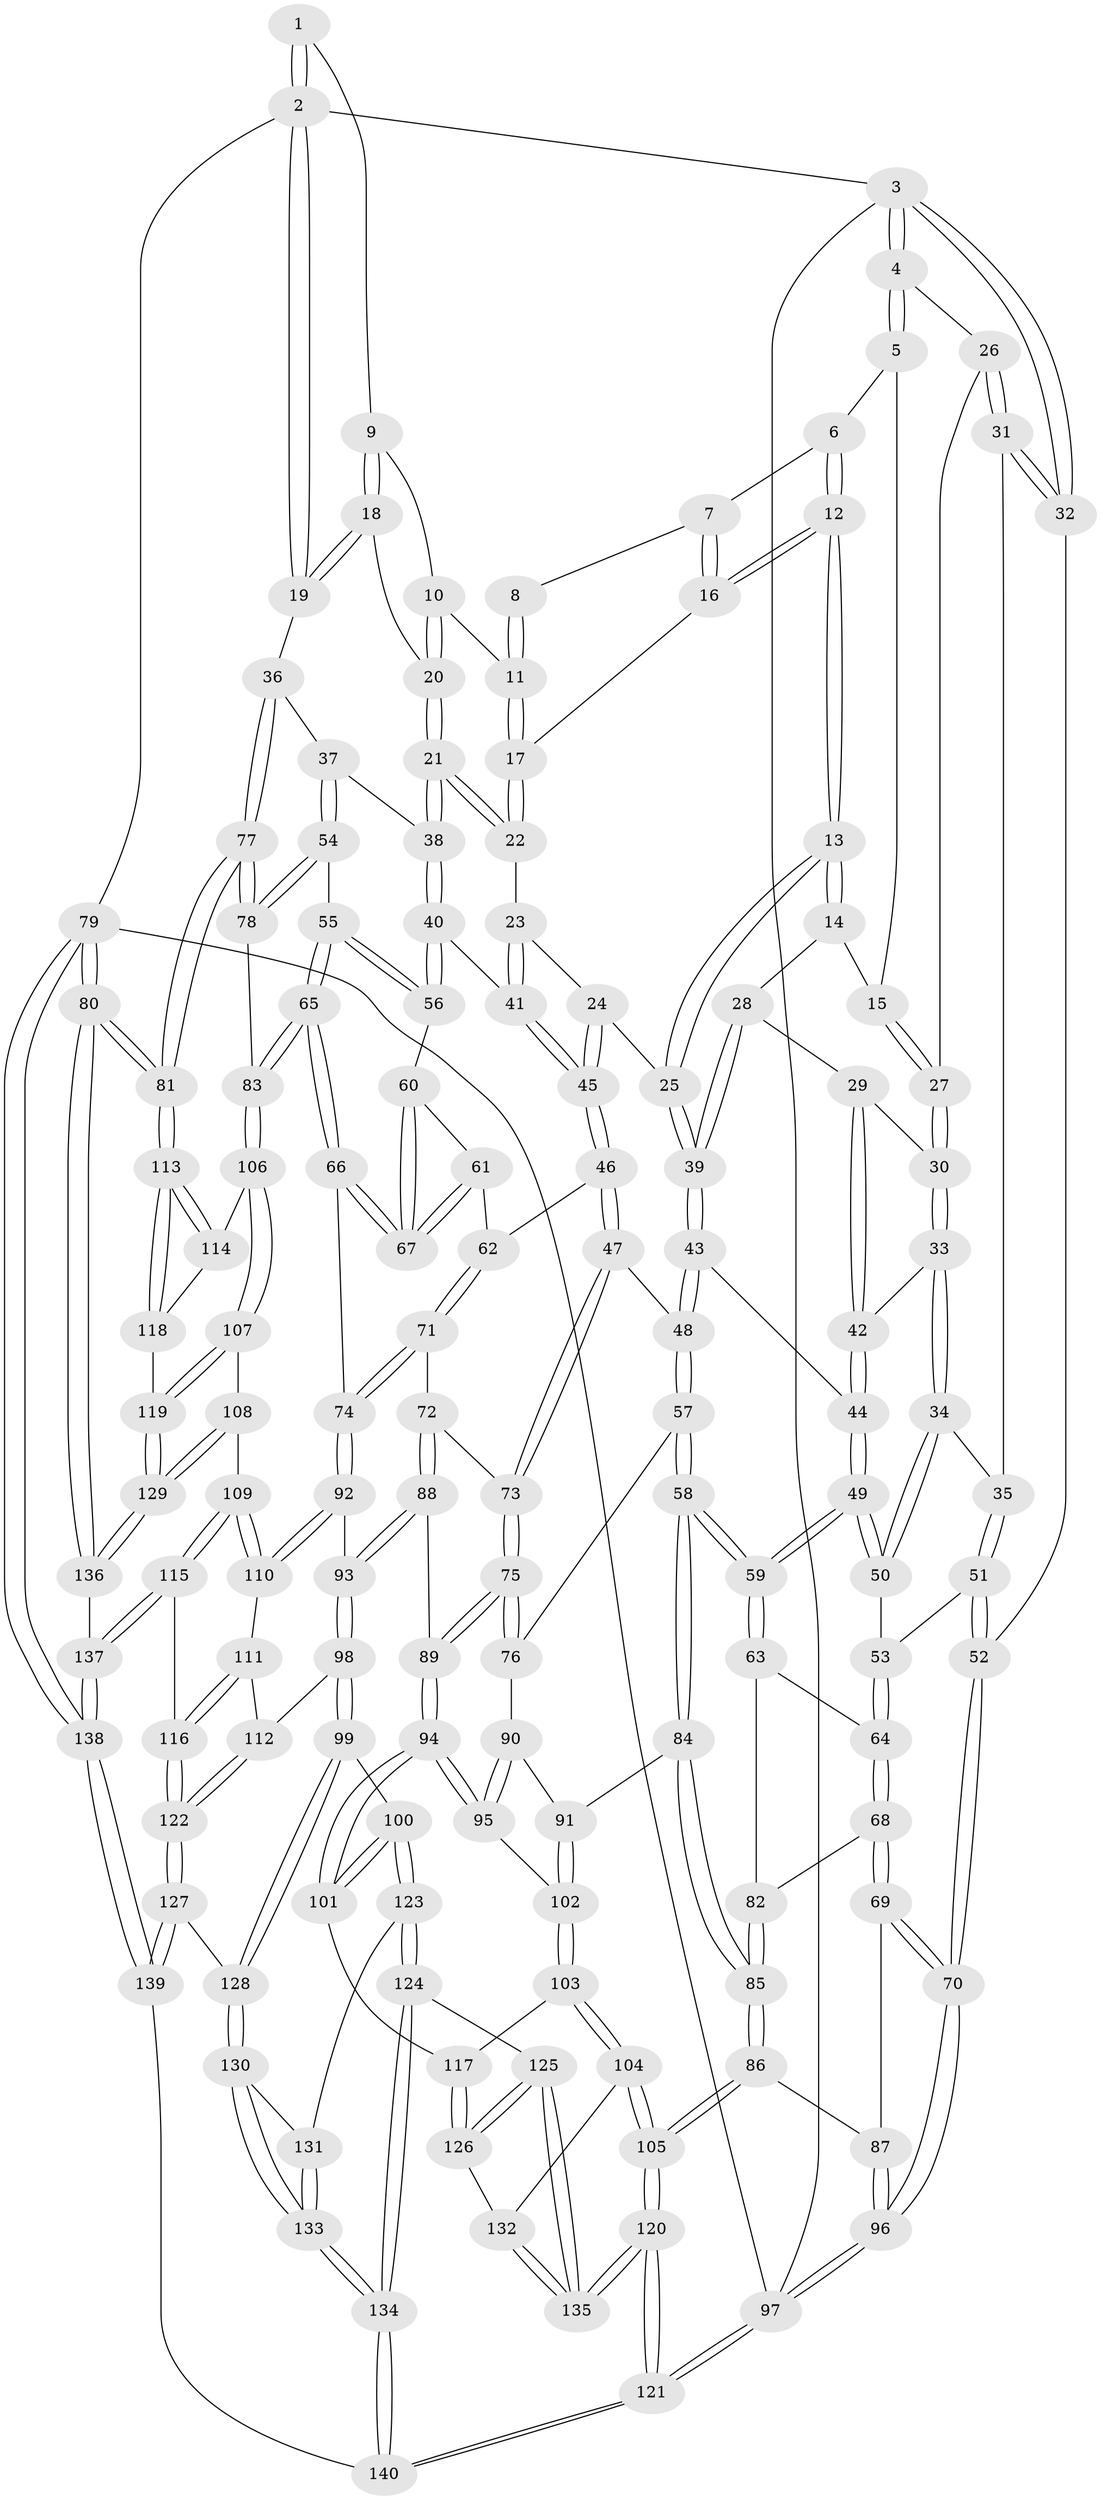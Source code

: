 // coarse degree distribution, {3: 0.11363636363636363, 6: 0.13636363636363635, 5: 0.3181818181818182, 4: 0.4090909090909091, 2: 0.022727272727272728}
// Generated by graph-tools (version 1.1) at 2025/52/02/27/25 19:52:40]
// undirected, 140 vertices, 347 edges
graph export_dot {
graph [start="1"]
  node [color=gray90,style=filled];
  1 [pos="+0.8072070551955979+0"];
  2 [pos="+1+0"];
  3 [pos="+0+0"];
  4 [pos="+0+0"];
  5 [pos="+0.35255470540285555+0"];
  6 [pos="+0.4733337489303025+0"];
  7 [pos="+0.7003263811625744+0"];
  8 [pos="+0.7249979960991578+0"];
  9 [pos="+0.8828409343608842+0.04292825631077714"];
  10 [pos="+0.8109525280211035+0.10339679755870218"];
  11 [pos="+0.7942596247094732+0.09595515355352602"];
  12 [pos="+0.5183261542856152+0.17208596891511202"];
  13 [pos="+0.5160227616058761+0.17647950805158968"];
  14 [pos="+0.3127418213402831+0.09136827944812148"];
  15 [pos="+0.31173350055581717+0.09039403140224196"];
  16 [pos="+0.6541928323319035+0.08779724279833813"];
  17 [pos="+0.7135108925686005+0.13186143035138598"];
  18 [pos="+0.9749978487809728+0.12570348395227288"];
  19 [pos="+1+0.1589391403036735"];
  20 [pos="+0.8558237480896458+0.1732520682555313"];
  21 [pos="+0.823812284920981+0.2360404848847538"];
  22 [pos="+0.7275453057220802+0.19254566567923515"];
  23 [pos="+0.7114595232259744+0.2068407487920909"];
  24 [pos="+0.6055846463987319+0.2557506321719116"];
  25 [pos="+0.5167781640916341+0.18813197399862314"];
  26 [pos="+0.20607485753580443+0.130795593614541"];
  27 [pos="+0.22754183757761748+0.12708152574645068"];
  28 [pos="+0.32886619913651055+0.2084388141124028"];
  29 [pos="+0.31012430073821334+0.24373405962099357"];
  30 [pos="+0.26544749366466974+0.22858434288801258"];
  31 [pos="+0.11747569047698343+0.2105135655193005"];
  32 [pos="+0+0"];
  33 [pos="+0.21580939702609309+0.2833931320182166"];
  34 [pos="+0.16357473524865512+0.2953536806920663"];
  35 [pos="+0.12494492605263087+0.27257655589463153"];
  36 [pos="+1+0.18429154237805603"];
  37 [pos="+0.8937019940333971+0.31175919730868046"];
  38 [pos="+0.83843391892338+0.30519248267109844"];
  39 [pos="+0.4600994187859696+0.26349036294475225"];
  40 [pos="+0.7592312897214861+0.3934701516808027"];
  41 [pos="+0.7276246236565117+0.39534989668618103"];
  42 [pos="+0.3149372074840571+0.2946660936316404"];
  43 [pos="+0.4352240361452291+0.3217900925930724"];
  44 [pos="+0.35499432491455074+0.3417584768162507"];
  45 [pos="+0.6713962625022093+0.40567620017199174"];
  46 [pos="+0.6396058115926861+0.4377868225213717"];
  47 [pos="+0.6005516568898364+0.4561687361909637"];
  48 [pos="+0.5263061932406583+0.46183803502609894"];
  49 [pos="+0.27872989903113315+0.441712367397981"];
  50 [pos="+0.21069927591012233+0.3755607734000126"];
  51 [pos="+0+0.4202558682331644"];
  52 [pos="+0+0.45627039967036215"];
  53 [pos="+0.06997675001112462+0.45887894639832677"];
  54 [pos="+0.9762628432564819+0.50010976323294"];
  55 [pos="+0.8346993497595256+0.47429668840391903"];
  56 [pos="+0.8136645835930714+0.45781354922193046"];
  57 [pos="+0.45720248627027293+0.5341812751369159"];
  58 [pos="+0.31575328861775126+0.5657400609387968"];
  59 [pos="+0.2789222722764578+0.5191459851898221"];
  60 [pos="+0.7871955649093608+0.5025410591910489"];
  61 [pos="+0.7521046475820221+0.5472873553854658"];
  62 [pos="+0.6963860209270635+0.5364935257654082"];
  63 [pos="+0.20871202177783707+0.5198599639230493"];
  64 [pos="+0.14376550456253656+0.508518457007206"];
  65 [pos="+0.809750434493612+0.6715332759468963"];
  66 [pos="+0.800848947627145+0.6712379018133292"];
  67 [pos="+0.7693375211860143+0.5771671486015802"];
  68 [pos="+0.07949851517535897+0.6102480398896156"];
  69 [pos="+0.002367644857808675+0.6397772083718557"];
  70 [pos="+0+0.5930682702116992"];
  71 [pos="+0.712018830272884+0.6162267546257573"];
  72 [pos="+0.6850439079245438+0.6196997205387135"];
  73 [pos="+0.6150236441658448+0.580695036429101"];
  74 [pos="+0.7971253418152623+0.6717599442374108"];
  75 [pos="+0.5799719357563565+0.6537930130140586"];
  76 [pos="+0.4916672796053416+0.5949171289105486"];
  77 [pos="+1+0.5249635838329506"];
  78 [pos="+1+0.5325675025753132"];
  79 [pos="+1+1"];
  80 [pos="+1+1"];
  81 [pos="+1+0.7886738419273892"];
  82 [pos="+0.12974123721972683+0.6243975059709245"];
  83 [pos="+0.8470565812906877+0.6864197918561931"];
  84 [pos="+0.308509218470689+0.6132196447681476"];
  85 [pos="+0.20473380316517514+0.7111287337766421"];
  86 [pos="+0.18454124560471655+0.7471760085581256"];
  87 [pos="+0.0964855930393057+0.7294010648507947"];
  88 [pos="+0.6034420458853049+0.6914236578697135"];
  89 [pos="+0.5911541645347801+0.6859438709091269"];
  90 [pos="+0.4838548771784103+0.6478866507396409"];
  91 [pos="+0.3652053998371875+0.6948596466092334"];
  92 [pos="+0.7294204719915443+0.7248625448123311"];
  93 [pos="+0.6203449667620028+0.7085526691970908"];
  94 [pos="+0.4920980513728505+0.7487354289830601"];
  95 [pos="+0.48300307762900657+0.7422530440864074"];
  96 [pos="+0+1"];
  97 [pos="+0+1"];
  98 [pos="+0.6158745141615133+0.8291832341839366"];
  99 [pos="+0.6120973850128968+0.8319590143591996"];
  100 [pos="+0.5098982658655217+0.8191731969506906"];
  101 [pos="+0.5073402800385103+0.816367713938007"];
  102 [pos="+0.3799087249342504+0.7187248650858339"];
  103 [pos="+0.34553814194983284+0.8280141370885786"];
  104 [pos="+0.33832370227120656+0.8368324758642588"];
  105 [pos="+0.20140799588995756+0.8276110853991969"];
  106 [pos="+0.8653183375192725+0.724163573041366"];
  107 [pos="+0.8619641460990706+0.739228159991117"];
  108 [pos="+0.8200881759415685+0.8405330807154633"];
  109 [pos="+0.8012057564072261+0.8582552662824807"];
  110 [pos="+0.7221634324214637+0.7568767501757895"];
  111 [pos="+0.7199743440132729+0.7605150957797685"];
  112 [pos="+0.6708320812558302+0.825834046020431"];
  113 [pos="+1+0.7899886939508763"];
  114 [pos="+0.9383859792715641+0.7556599195580661"];
  115 [pos="+0.774934197472418+0.9021089104182043"];
  116 [pos="+0.7636064167476619+0.9041803003407802"];
  117 [pos="+0.46904517477501+0.8282667407110181"];
  118 [pos="+0.931223415516145+0.8704922318700216"];
  119 [pos="+0.9236566488710676+0.8773242762966621"];
  120 [pos="+0+1"];
  121 [pos="+0+1"];
  122 [pos="+0.7553173379225481+0.9062912289776136"];
  123 [pos="+0.5066789373770683+0.8555519150726989"];
  124 [pos="+0.45017615297124575+0.9572555224765207"];
  125 [pos="+0.396198139158981+0.9240670734879092"];
  126 [pos="+0.39394488331408983+0.9184323128560186"];
  127 [pos="+0.7225103764087497+0.9394264496840767"];
  128 [pos="+0.6159387591957689+0.9468635909139889"];
  129 [pos="+0.9209441029162658+0.8822708409744541"];
  130 [pos="+0.614100664564343+0.948798375821475"];
  131 [pos="+0.5274748392980153+0.8873231857556922"];
  132 [pos="+0.34342871429357413+0.8503236321075731"];
  133 [pos="+0.5369123253165258+1"];
  134 [pos="+0.5243782697164332+1"];
  135 [pos="+0.24261156022731273+1"];
  136 [pos="+0.9217991188251848+0.9280414425945959"];
  137 [pos="+0.8495365156699818+0.9663399569472385"];
  138 [pos="+0.844177426122898+1"];
  139 [pos="+0.7416785674726122+1"];
  140 [pos="+0.5196556522030896+1"];
  1 -- 2;
  1 -- 2;
  1 -- 9;
  2 -- 3;
  2 -- 19;
  2 -- 19;
  2 -- 79;
  3 -- 4;
  3 -- 4;
  3 -- 32;
  3 -- 32;
  3 -- 97;
  4 -- 5;
  4 -- 5;
  4 -- 26;
  5 -- 6;
  5 -- 15;
  6 -- 7;
  6 -- 12;
  6 -- 12;
  7 -- 8;
  7 -- 16;
  7 -- 16;
  8 -- 11;
  8 -- 11;
  9 -- 10;
  9 -- 18;
  9 -- 18;
  10 -- 11;
  10 -- 20;
  10 -- 20;
  11 -- 17;
  11 -- 17;
  12 -- 13;
  12 -- 13;
  12 -- 16;
  12 -- 16;
  13 -- 14;
  13 -- 14;
  13 -- 25;
  13 -- 25;
  14 -- 15;
  14 -- 28;
  15 -- 27;
  15 -- 27;
  16 -- 17;
  17 -- 22;
  17 -- 22;
  18 -- 19;
  18 -- 19;
  18 -- 20;
  19 -- 36;
  20 -- 21;
  20 -- 21;
  21 -- 22;
  21 -- 22;
  21 -- 38;
  21 -- 38;
  22 -- 23;
  23 -- 24;
  23 -- 41;
  23 -- 41;
  24 -- 25;
  24 -- 45;
  24 -- 45;
  25 -- 39;
  25 -- 39;
  26 -- 27;
  26 -- 31;
  26 -- 31;
  27 -- 30;
  27 -- 30;
  28 -- 29;
  28 -- 39;
  28 -- 39;
  29 -- 30;
  29 -- 42;
  29 -- 42;
  30 -- 33;
  30 -- 33;
  31 -- 32;
  31 -- 32;
  31 -- 35;
  32 -- 52;
  33 -- 34;
  33 -- 34;
  33 -- 42;
  34 -- 35;
  34 -- 50;
  34 -- 50;
  35 -- 51;
  35 -- 51;
  36 -- 37;
  36 -- 77;
  36 -- 77;
  37 -- 38;
  37 -- 54;
  37 -- 54;
  38 -- 40;
  38 -- 40;
  39 -- 43;
  39 -- 43;
  40 -- 41;
  40 -- 56;
  40 -- 56;
  41 -- 45;
  41 -- 45;
  42 -- 44;
  42 -- 44;
  43 -- 44;
  43 -- 48;
  43 -- 48;
  44 -- 49;
  44 -- 49;
  45 -- 46;
  45 -- 46;
  46 -- 47;
  46 -- 47;
  46 -- 62;
  47 -- 48;
  47 -- 73;
  47 -- 73;
  48 -- 57;
  48 -- 57;
  49 -- 50;
  49 -- 50;
  49 -- 59;
  49 -- 59;
  50 -- 53;
  51 -- 52;
  51 -- 52;
  51 -- 53;
  52 -- 70;
  52 -- 70;
  53 -- 64;
  53 -- 64;
  54 -- 55;
  54 -- 78;
  54 -- 78;
  55 -- 56;
  55 -- 56;
  55 -- 65;
  55 -- 65;
  56 -- 60;
  57 -- 58;
  57 -- 58;
  57 -- 76;
  58 -- 59;
  58 -- 59;
  58 -- 84;
  58 -- 84;
  59 -- 63;
  59 -- 63;
  60 -- 61;
  60 -- 67;
  60 -- 67;
  61 -- 62;
  61 -- 67;
  61 -- 67;
  62 -- 71;
  62 -- 71;
  63 -- 64;
  63 -- 82;
  64 -- 68;
  64 -- 68;
  65 -- 66;
  65 -- 66;
  65 -- 83;
  65 -- 83;
  66 -- 67;
  66 -- 67;
  66 -- 74;
  68 -- 69;
  68 -- 69;
  68 -- 82;
  69 -- 70;
  69 -- 70;
  69 -- 87;
  70 -- 96;
  70 -- 96;
  71 -- 72;
  71 -- 74;
  71 -- 74;
  72 -- 73;
  72 -- 88;
  72 -- 88;
  73 -- 75;
  73 -- 75;
  74 -- 92;
  74 -- 92;
  75 -- 76;
  75 -- 76;
  75 -- 89;
  75 -- 89;
  76 -- 90;
  77 -- 78;
  77 -- 78;
  77 -- 81;
  77 -- 81;
  78 -- 83;
  79 -- 80;
  79 -- 80;
  79 -- 138;
  79 -- 138;
  79 -- 97;
  80 -- 81;
  80 -- 81;
  80 -- 136;
  80 -- 136;
  81 -- 113;
  81 -- 113;
  82 -- 85;
  82 -- 85;
  83 -- 106;
  83 -- 106;
  84 -- 85;
  84 -- 85;
  84 -- 91;
  85 -- 86;
  85 -- 86;
  86 -- 87;
  86 -- 105;
  86 -- 105;
  87 -- 96;
  87 -- 96;
  88 -- 89;
  88 -- 93;
  88 -- 93;
  89 -- 94;
  89 -- 94;
  90 -- 91;
  90 -- 95;
  90 -- 95;
  91 -- 102;
  91 -- 102;
  92 -- 93;
  92 -- 110;
  92 -- 110;
  93 -- 98;
  93 -- 98;
  94 -- 95;
  94 -- 95;
  94 -- 101;
  94 -- 101;
  95 -- 102;
  96 -- 97;
  96 -- 97;
  97 -- 121;
  97 -- 121;
  98 -- 99;
  98 -- 99;
  98 -- 112;
  99 -- 100;
  99 -- 128;
  99 -- 128;
  100 -- 101;
  100 -- 101;
  100 -- 123;
  100 -- 123;
  101 -- 117;
  102 -- 103;
  102 -- 103;
  103 -- 104;
  103 -- 104;
  103 -- 117;
  104 -- 105;
  104 -- 105;
  104 -- 132;
  105 -- 120;
  105 -- 120;
  106 -- 107;
  106 -- 107;
  106 -- 114;
  107 -- 108;
  107 -- 119;
  107 -- 119;
  108 -- 109;
  108 -- 129;
  108 -- 129;
  109 -- 110;
  109 -- 110;
  109 -- 115;
  109 -- 115;
  110 -- 111;
  111 -- 112;
  111 -- 116;
  111 -- 116;
  112 -- 122;
  112 -- 122;
  113 -- 114;
  113 -- 114;
  113 -- 118;
  113 -- 118;
  114 -- 118;
  115 -- 116;
  115 -- 137;
  115 -- 137;
  116 -- 122;
  116 -- 122;
  117 -- 126;
  117 -- 126;
  118 -- 119;
  119 -- 129;
  119 -- 129;
  120 -- 121;
  120 -- 121;
  120 -- 135;
  120 -- 135;
  121 -- 140;
  121 -- 140;
  122 -- 127;
  122 -- 127;
  123 -- 124;
  123 -- 124;
  123 -- 131;
  124 -- 125;
  124 -- 134;
  124 -- 134;
  125 -- 126;
  125 -- 126;
  125 -- 135;
  125 -- 135;
  126 -- 132;
  127 -- 128;
  127 -- 139;
  127 -- 139;
  128 -- 130;
  128 -- 130;
  129 -- 136;
  129 -- 136;
  130 -- 131;
  130 -- 133;
  130 -- 133;
  131 -- 133;
  131 -- 133;
  132 -- 135;
  132 -- 135;
  133 -- 134;
  133 -- 134;
  134 -- 140;
  134 -- 140;
  136 -- 137;
  137 -- 138;
  137 -- 138;
  138 -- 139;
  138 -- 139;
  139 -- 140;
}
